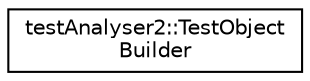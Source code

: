 digraph "Graphical Class Hierarchy"
{
 // INTERACTIVE_SVG=YES
 // LATEX_PDF_SIZE
  edge [fontname="Helvetica",fontsize="10",labelfontname="Helvetica",labelfontsize="10"];
  node [fontname="Helvetica",fontsize="10",shape=record];
  rankdir="LR";
  Node0 [label="testAnalyser2::TestObject\lBuilder",height=0.2,width=0.4,color="black", fillcolor="white", style="filled",URL="$d7/d48/classtestAnalyser2_1_1TestObjectBuilder.html",tooltip=" "];
}
